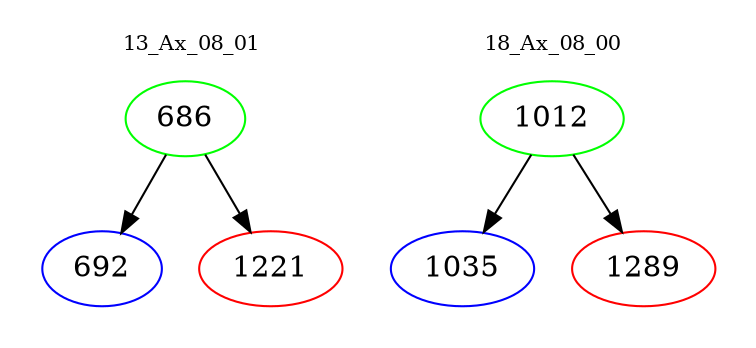 digraph{
subgraph cluster_0 {
color = white
label = "13_Ax_08_01";
fontsize=10;
T0_686 [label="686", color="green"]
T0_686 -> T0_692 [color="black"]
T0_692 [label="692", color="blue"]
T0_686 -> T0_1221 [color="black"]
T0_1221 [label="1221", color="red"]
}
subgraph cluster_1 {
color = white
label = "18_Ax_08_00";
fontsize=10;
T1_1012 [label="1012", color="green"]
T1_1012 -> T1_1035 [color="black"]
T1_1035 [label="1035", color="blue"]
T1_1012 -> T1_1289 [color="black"]
T1_1289 [label="1289", color="red"]
}
}
